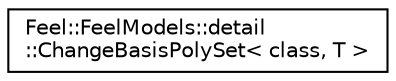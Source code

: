 digraph "Graphical Class Hierarchy"
{
 // LATEX_PDF_SIZE
  edge [fontname="Helvetica",fontsize="10",labelfontname="Helvetica",labelfontsize="10"];
  node [fontname="Helvetica",fontsize="10",shape=record];
  rankdir="LR";
  Node0 [label="Feel::FeelModels::detail\l::ChangeBasisPolySet\< class, T \>",height=0.2,width=0.4,color="black", fillcolor="white", style="filled",URL="$structFeel_1_1FeelModels_1_1detail_1_1ChangeBasisPolySet.html",tooltip=" "];
}
